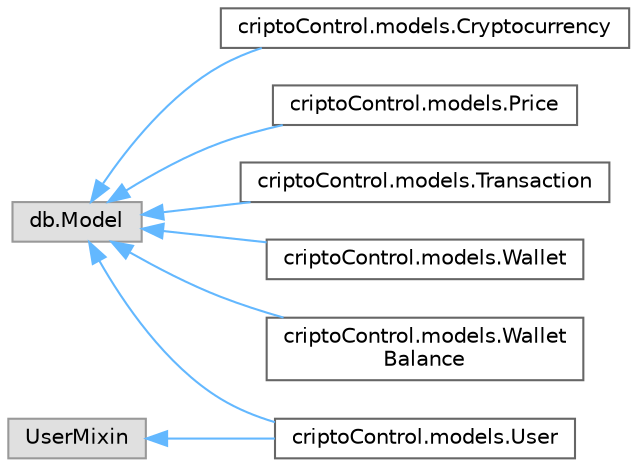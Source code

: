 digraph "Representação gráfica da hiearquia da classe"
{
 // LATEX_PDF_SIZE
  bgcolor="transparent";
  edge [fontname=Helvetica,fontsize=10,labelfontname=Helvetica,labelfontsize=10];
  node [fontname=Helvetica,fontsize=10,shape=box,height=0.2,width=0.4];
  rankdir="LR";
  Node0 [id="Node000000",label="db.Model",height=0.2,width=0.4,color="grey60", fillcolor="#E0E0E0", style="filled",tooltip=" "];
  Node0 -> Node1 [id="edge1_Node000000_Node000001",dir="back",color="steelblue1",style="solid",tooltip=" "];
  Node1 [id="Node000001",label="criptoControl.models.Cryptocurrency",height=0.2,width=0.4,color="grey40", fillcolor="white", style="filled",URL="$classcripto_control_1_1models_1_1_cryptocurrency.html",tooltip=" "];
  Node0 -> Node2 [id="edge2_Node000000_Node000002",dir="back",color="steelblue1",style="solid",tooltip=" "];
  Node2 [id="Node000002",label="criptoControl.models.Price",height=0.2,width=0.4,color="grey40", fillcolor="white", style="filled",URL="$classcripto_control_1_1models_1_1_price.html",tooltip=" "];
  Node0 -> Node3 [id="edge3_Node000000_Node000003",dir="back",color="steelblue1",style="solid",tooltip=" "];
  Node3 [id="Node000003",label="criptoControl.models.Transaction",height=0.2,width=0.4,color="grey40", fillcolor="white", style="filled",URL="$classcripto_control_1_1models_1_1_transaction.html",tooltip=" "];
  Node0 -> Node4 [id="edge4_Node000000_Node000004",dir="back",color="steelblue1",style="solid",tooltip=" "];
  Node4 [id="Node000004",label="criptoControl.models.User",height=0.2,width=0.4,color="grey40", fillcolor="white", style="filled",URL="$classcripto_control_1_1models_1_1_user.html",tooltip=" "];
  Node0 -> Node6 [id="edge5_Node000000_Node000006",dir="back",color="steelblue1",style="solid",tooltip=" "];
  Node6 [id="Node000006",label="criptoControl.models.Wallet",height=0.2,width=0.4,color="grey40", fillcolor="white", style="filled",URL="$classcripto_control_1_1models_1_1_wallet.html",tooltip=" "];
  Node0 -> Node7 [id="edge6_Node000000_Node000007",dir="back",color="steelblue1",style="solid",tooltip=" "];
  Node7 [id="Node000007",label="criptoControl.models.Wallet\lBalance",height=0.2,width=0.4,color="grey40", fillcolor="white", style="filled",URL="$classcripto_control_1_1models_1_1_wallet_balance.html",tooltip=" "];
  Node5 [id="Node000005",label="UserMixin",height=0.2,width=0.4,color="grey60", fillcolor="#E0E0E0", style="filled",tooltip=" "];
  Node5 -> Node4 [id="edge7_Node000005_Node000004",dir="back",color="steelblue1",style="solid",tooltip=" "];
}

